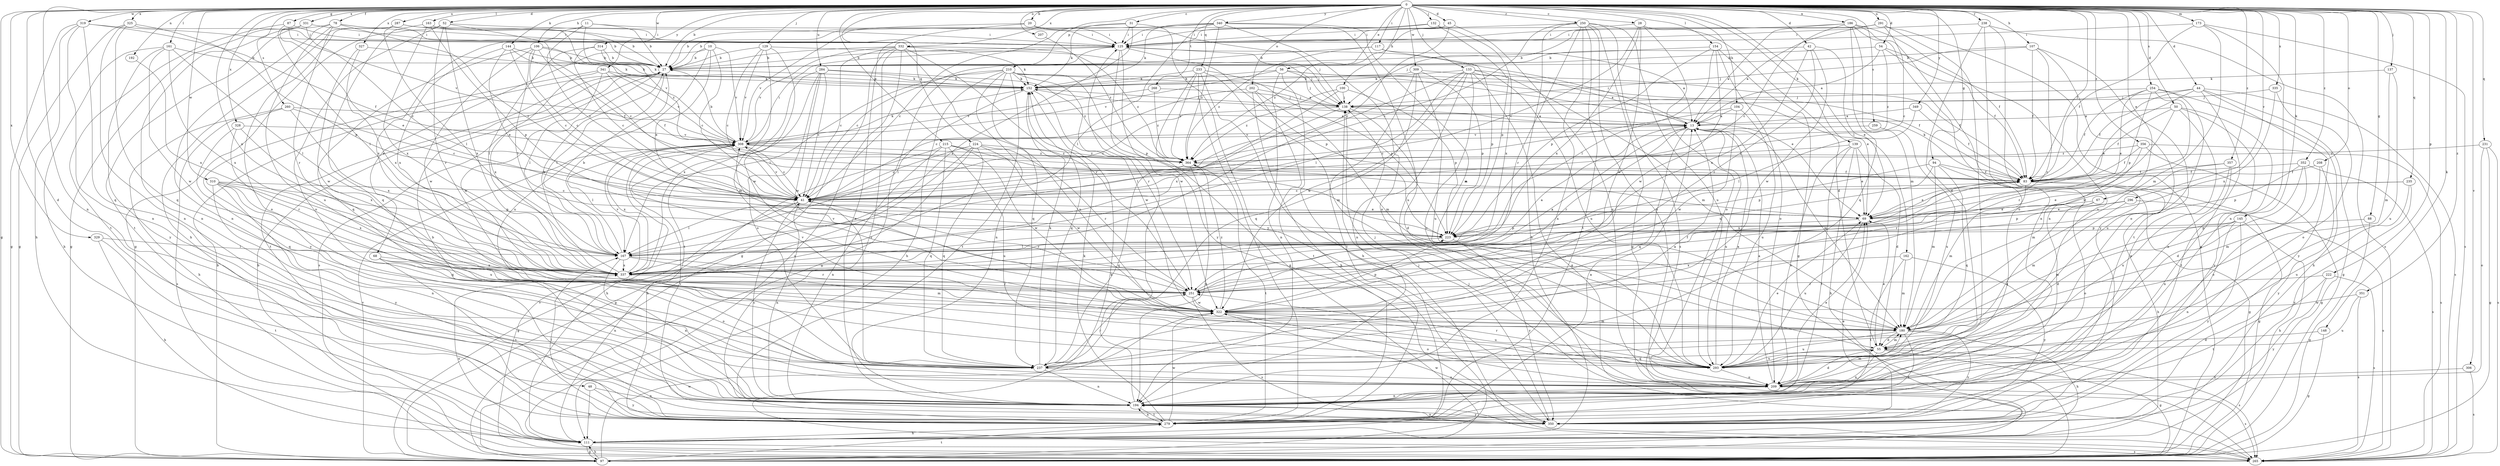 strict digraph  {
0;
10;
11;
13;
20;
27;
28;
31;
41;
42;
44;
45;
48;
50;
52;
54;
55;
56;
67;
68;
69;
78;
83;
87;
88;
94;
97;
100;
104;
106;
107;
111;
117;
125;
129;
132;
133;
137;
138;
139;
144;
145;
148;
152;
154;
161;
162;
163;
167;
173;
180;
186;
192;
194;
202;
207;
208;
209;
210;
215;
222;
223;
224;
231;
233;
235;
237;
238;
250;
251;
254;
259;
260;
265;
268;
279;
284;
287;
291;
293;
296;
306;
308;
309;
310;
314;
319;
322;
325;
327;
328;
329;
331;
332;
335;
337;
340;
341;
349;
350;
351;
352;
356;
357;
364;
0 -> 20  [label=b];
0 -> 27  [label=b];
0 -> 28  [label=c];
0 -> 31  [label=c];
0 -> 42  [label=d];
0 -> 44  [label=d];
0 -> 45  [label=d];
0 -> 48  [label=d];
0 -> 50  [label=d];
0 -> 52  [label=d];
0 -> 54  [label=d];
0 -> 56  [label=e];
0 -> 67  [label=e];
0 -> 78  [label=f];
0 -> 83  [label=f];
0 -> 87  [label=g];
0 -> 88  [label=g];
0 -> 94  [label=g];
0 -> 97  [label=g];
0 -> 100  [label=h];
0 -> 104  [label=h];
0 -> 106  [label=h];
0 -> 107  [label=h];
0 -> 117  [label=i];
0 -> 129  [label=j];
0 -> 132  [label=j];
0 -> 133  [label=j];
0 -> 137  [label=j];
0 -> 139  [label=k];
0 -> 144  [label=k];
0 -> 145  [label=k];
0 -> 148  [label=k];
0 -> 154  [label=l];
0 -> 161  [label=l];
0 -> 162  [label=l];
0 -> 163  [label=l];
0 -> 173  [label=m];
0 -> 186  [label=n];
0 -> 192  [label=n];
0 -> 194  [label=n];
0 -> 202  [label=o];
0 -> 207  [label=o];
0 -> 208  [label=o];
0 -> 210  [label=p];
0 -> 215  [label=p];
0 -> 222  [label=p];
0 -> 224  [label=q];
0 -> 231  [label=q];
0 -> 233  [label=q];
0 -> 235  [label=q];
0 -> 238  [label=r];
0 -> 250  [label=r];
0 -> 254  [label=s];
0 -> 259  [label=s];
0 -> 260  [label=s];
0 -> 268  [label=t];
0 -> 284  [label=u];
0 -> 287  [label=u];
0 -> 291  [label=u];
0 -> 296  [label=v];
0 -> 306  [label=v];
0 -> 309  [label=w];
0 -> 310  [label=w];
0 -> 314  [label=w];
0 -> 319  [label=w];
0 -> 325  [label=x];
0 -> 327  [label=x];
0 -> 328  [label=x];
0 -> 329  [label=x];
0 -> 331  [label=x];
0 -> 332  [label=x];
0 -> 335  [label=x];
0 -> 337  [label=x];
0 -> 340  [label=y];
0 -> 341  [label=y];
0 -> 349  [label=y];
0 -> 351  [label=z];
0 -> 352  [label=z];
0 -> 356  [label=z];
0 -> 357  [label=z];
10 -> 27  [label=b];
10 -> 41  [label=c];
10 -> 68  [label=e];
10 -> 69  [label=e];
10 -> 293  [label=u];
10 -> 308  [label=v];
11 -> 27  [label=b];
11 -> 41  [label=c];
11 -> 125  [label=i];
11 -> 337  [label=x];
11 -> 364  [label=z];
13 -> 125  [label=i];
13 -> 180  [label=m];
13 -> 237  [label=q];
13 -> 251  [label=r];
13 -> 293  [label=u];
13 -> 308  [label=v];
20 -> 125  [label=i];
20 -> 138  [label=j];
20 -> 194  [label=n];
20 -> 308  [label=v];
27 -> 152  [label=k];
27 -> 167  [label=l];
27 -> 265  [label=s];
27 -> 279  [label=t];
27 -> 322  [label=w];
28 -> 41  [label=c];
28 -> 55  [label=d];
28 -> 125  [label=i];
28 -> 209  [label=o];
28 -> 322  [label=w];
28 -> 337  [label=x];
31 -> 41  [label=c];
31 -> 125  [label=i];
31 -> 152  [label=k];
31 -> 337  [label=x];
31 -> 350  [label=y];
41 -> 69  [label=e];
41 -> 97  [label=g];
41 -> 167  [label=l];
41 -> 194  [label=n];
41 -> 251  [label=r];
41 -> 308  [label=v];
42 -> 27  [label=b];
42 -> 69  [label=e];
42 -> 251  [label=r];
42 -> 322  [label=w];
42 -> 337  [label=x];
44 -> 69  [label=e];
44 -> 83  [label=f];
44 -> 97  [label=g];
44 -> 138  [label=j];
44 -> 194  [label=n];
44 -> 265  [label=s];
44 -> 350  [label=y];
45 -> 41  [label=c];
45 -> 125  [label=i];
45 -> 209  [label=o];
45 -> 364  [label=z];
48 -> 111  [label=h];
48 -> 194  [label=n];
48 -> 350  [label=y];
50 -> 13  [label=a];
50 -> 83  [label=f];
50 -> 194  [label=n];
50 -> 251  [label=r];
50 -> 279  [label=t];
50 -> 350  [label=y];
52 -> 41  [label=c];
52 -> 97  [label=g];
52 -> 125  [label=i];
52 -> 209  [label=o];
52 -> 251  [label=r];
52 -> 337  [label=x];
54 -> 13  [label=a];
54 -> 27  [label=b];
54 -> 83  [label=f];
54 -> 293  [label=u];
54 -> 364  [label=z];
55 -> 69  [label=e];
55 -> 97  [label=g];
55 -> 180  [label=m];
55 -> 194  [label=n];
55 -> 237  [label=q];
55 -> 265  [label=s];
55 -> 293  [label=u];
56 -> 69  [label=e];
56 -> 83  [label=f];
56 -> 111  [label=h];
56 -> 138  [label=j];
56 -> 152  [label=k];
56 -> 194  [label=n];
56 -> 308  [label=v];
67 -> 69  [label=e];
67 -> 209  [label=o];
67 -> 237  [label=q];
68 -> 194  [label=n];
68 -> 209  [label=o];
68 -> 279  [label=t];
68 -> 337  [label=x];
69 -> 223  [label=p];
69 -> 293  [label=u];
78 -> 27  [label=b];
78 -> 41  [label=c];
78 -> 125  [label=i];
78 -> 194  [label=n];
78 -> 251  [label=r];
78 -> 279  [label=t];
78 -> 293  [label=u];
83 -> 41  [label=c];
83 -> 69  [label=e];
83 -> 97  [label=g];
83 -> 111  [label=h];
83 -> 152  [label=k];
83 -> 180  [label=m];
83 -> 337  [label=x];
87 -> 125  [label=i];
87 -> 167  [label=l];
87 -> 279  [label=t];
87 -> 308  [label=v];
88 -> 97  [label=g];
88 -> 223  [label=p];
94 -> 83  [label=f];
94 -> 97  [label=g];
94 -> 180  [label=m];
94 -> 223  [label=p];
94 -> 237  [label=q];
94 -> 337  [label=x];
97 -> 27  [label=b];
97 -> 111  [label=h];
97 -> 279  [label=t];
97 -> 308  [label=v];
97 -> 322  [label=w];
100 -> 138  [label=j];
100 -> 223  [label=p];
100 -> 337  [label=x];
100 -> 364  [label=z];
104 -> 13  [label=a];
104 -> 41  [label=c];
104 -> 293  [label=u];
104 -> 322  [label=w];
106 -> 27  [label=b];
106 -> 41  [label=c];
106 -> 83  [label=f];
106 -> 152  [label=k];
106 -> 167  [label=l];
106 -> 237  [label=q];
106 -> 322  [label=w];
107 -> 27  [label=b];
107 -> 83  [label=f];
107 -> 138  [label=j];
107 -> 209  [label=o];
107 -> 251  [label=r];
107 -> 279  [label=t];
111 -> 97  [label=g];
111 -> 265  [label=s];
111 -> 337  [label=x];
117 -> 13  [label=a];
117 -> 27  [label=b];
117 -> 223  [label=p];
117 -> 364  [label=z];
125 -> 27  [label=b];
125 -> 41  [label=c];
125 -> 138  [label=j];
125 -> 223  [label=p];
125 -> 322  [label=w];
125 -> 350  [label=y];
129 -> 27  [label=b];
129 -> 41  [label=c];
129 -> 138  [label=j];
129 -> 180  [label=m];
129 -> 308  [label=v];
129 -> 322  [label=w];
132 -> 27  [label=b];
132 -> 125  [label=i];
132 -> 223  [label=p];
132 -> 337  [label=x];
133 -> 13  [label=a];
133 -> 97  [label=g];
133 -> 152  [label=k];
133 -> 167  [label=l];
133 -> 180  [label=m];
133 -> 194  [label=n];
133 -> 209  [label=o];
133 -> 293  [label=u];
133 -> 322  [label=w];
133 -> 337  [label=x];
137 -> 152  [label=k];
137 -> 180  [label=m];
137 -> 293  [label=u];
138 -> 13  [label=a];
138 -> 41  [label=c];
138 -> 55  [label=d];
138 -> 167  [label=l];
139 -> 55  [label=d];
139 -> 69  [label=e];
139 -> 111  [label=h];
139 -> 209  [label=o];
139 -> 279  [label=t];
139 -> 364  [label=z];
144 -> 27  [label=b];
144 -> 41  [label=c];
144 -> 69  [label=e];
144 -> 152  [label=k];
144 -> 337  [label=x];
145 -> 55  [label=d];
145 -> 111  [label=h];
145 -> 180  [label=m];
145 -> 194  [label=n];
145 -> 223  [label=p];
145 -> 350  [label=y];
148 -> 55  [label=d];
148 -> 97  [label=g];
152 -> 138  [label=j];
152 -> 167  [label=l];
152 -> 237  [label=q];
152 -> 322  [label=w];
154 -> 27  [label=b];
154 -> 97  [label=g];
154 -> 167  [label=l];
154 -> 209  [label=o];
154 -> 223  [label=p];
154 -> 322  [label=w];
161 -> 27  [label=b];
161 -> 111  [label=h];
161 -> 167  [label=l];
161 -> 322  [label=w];
161 -> 337  [label=x];
161 -> 350  [label=y];
162 -> 180  [label=m];
162 -> 279  [label=t];
162 -> 337  [label=x];
162 -> 350  [label=y];
163 -> 27  [label=b];
163 -> 125  [label=i];
163 -> 223  [label=p];
163 -> 237  [label=q];
163 -> 337  [label=x];
167 -> 27  [label=b];
167 -> 180  [label=m];
167 -> 194  [label=n];
167 -> 251  [label=r];
167 -> 337  [label=x];
173 -> 83  [label=f];
173 -> 125  [label=i];
173 -> 180  [label=m];
173 -> 194  [label=n];
173 -> 265  [label=s];
180 -> 55  [label=d];
180 -> 111  [label=h];
180 -> 279  [label=t];
180 -> 293  [label=u];
180 -> 308  [label=v];
180 -> 350  [label=y];
186 -> 13  [label=a];
186 -> 41  [label=c];
186 -> 83  [label=f];
186 -> 125  [label=i];
186 -> 180  [label=m];
186 -> 194  [label=n];
186 -> 237  [label=q];
186 -> 350  [label=y];
192 -> 337  [label=x];
194 -> 27  [label=b];
194 -> 41  [label=c];
194 -> 125  [label=i];
194 -> 279  [label=t];
194 -> 350  [label=y];
202 -> 41  [label=c];
202 -> 111  [label=h];
202 -> 138  [label=j];
202 -> 180  [label=m];
202 -> 279  [label=t];
207 -> 364  [label=z];
208 -> 83  [label=f];
208 -> 180  [label=m];
208 -> 350  [label=y];
209 -> 13  [label=a];
209 -> 55  [label=d];
209 -> 69  [label=e];
209 -> 180  [label=m];
209 -> 194  [label=n];
209 -> 265  [label=s];
210 -> 13  [label=a];
210 -> 69  [label=e];
210 -> 97  [label=g];
210 -> 111  [label=h];
210 -> 152  [label=k];
210 -> 167  [label=l];
210 -> 194  [label=n];
210 -> 223  [label=p];
210 -> 237  [label=q];
210 -> 251  [label=r];
210 -> 279  [label=t];
215 -> 69  [label=e];
215 -> 111  [label=h];
215 -> 194  [label=n];
215 -> 237  [label=q];
215 -> 293  [label=u];
215 -> 322  [label=w];
215 -> 364  [label=z];
222 -> 251  [label=r];
222 -> 265  [label=s];
222 -> 279  [label=t];
222 -> 350  [label=y];
223 -> 167  [label=l];
223 -> 350  [label=y];
224 -> 41  [label=c];
224 -> 97  [label=g];
224 -> 111  [label=h];
224 -> 237  [label=q];
224 -> 251  [label=r];
224 -> 322  [label=w];
224 -> 364  [label=z];
231 -> 97  [label=g];
231 -> 209  [label=o];
231 -> 265  [label=s];
231 -> 364  [label=z];
233 -> 97  [label=g];
233 -> 152  [label=k];
233 -> 180  [label=m];
233 -> 223  [label=p];
233 -> 265  [label=s];
233 -> 279  [label=t];
233 -> 364  [label=z];
235 -> 41  [label=c];
235 -> 69  [label=e];
235 -> 293  [label=u];
235 -> 350  [label=y];
237 -> 13  [label=a];
237 -> 41  [label=c];
237 -> 152  [label=k];
237 -> 194  [label=n];
237 -> 209  [label=o];
237 -> 251  [label=r];
238 -> 55  [label=d];
238 -> 125  [label=i];
238 -> 194  [label=n];
238 -> 209  [label=o];
238 -> 265  [label=s];
250 -> 41  [label=c];
250 -> 97  [label=g];
250 -> 111  [label=h];
250 -> 125  [label=i];
250 -> 194  [label=n];
250 -> 209  [label=o];
250 -> 251  [label=r];
250 -> 265  [label=s];
250 -> 279  [label=t];
250 -> 293  [label=u];
251 -> 13  [label=a];
251 -> 83  [label=f];
251 -> 265  [label=s];
251 -> 308  [label=v];
251 -> 322  [label=w];
254 -> 69  [label=e];
254 -> 83  [label=f];
254 -> 111  [label=h];
254 -> 138  [label=j];
254 -> 223  [label=p];
254 -> 293  [label=u];
254 -> 322  [label=w];
259 -> 293  [label=u];
259 -> 308  [label=v];
260 -> 13  [label=a];
260 -> 41  [label=c];
260 -> 111  [label=h];
260 -> 265  [label=s];
260 -> 337  [label=x];
265 -> 27  [label=b];
265 -> 138  [label=j];
265 -> 152  [label=k];
265 -> 308  [label=v];
268 -> 138  [label=j];
268 -> 308  [label=v];
268 -> 364  [label=z];
279 -> 13  [label=a];
279 -> 111  [label=h];
279 -> 152  [label=k];
279 -> 167  [label=l];
279 -> 194  [label=n];
279 -> 322  [label=w];
284 -> 41  [label=c];
284 -> 152  [label=k];
284 -> 209  [label=o];
284 -> 279  [label=t];
284 -> 322  [label=w];
284 -> 337  [label=x];
284 -> 364  [label=z];
287 -> 111  [label=h];
287 -> 125  [label=i];
287 -> 167  [label=l];
287 -> 209  [label=o];
287 -> 308  [label=v];
291 -> 13  [label=a];
291 -> 41  [label=c];
291 -> 97  [label=g];
291 -> 125  [label=i];
291 -> 138  [label=j];
291 -> 209  [label=o];
293 -> 13  [label=a];
293 -> 69  [label=e];
293 -> 138  [label=j];
293 -> 209  [label=o];
293 -> 251  [label=r];
296 -> 69  [label=e];
296 -> 180  [label=m];
296 -> 223  [label=p];
296 -> 265  [label=s];
306 -> 209  [label=o];
306 -> 265  [label=s];
308 -> 27  [label=b];
308 -> 41  [label=c];
308 -> 83  [label=f];
308 -> 125  [label=i];
308 -> 152  [label=k];
308 -> 167  [label=l];
308 -> 337  [label=x];
308 -> 364  [label=z];
309 -> 83  [label=f];
309 -> 152  [label=k];
309 -> 223  [label=p];
309 -> 237  [label=q];
309 -> 279  [label=t];
309 -> 293  [label=u];
310 -> 41  [label=c];
310 -> 194  [label=n];
310 -> 223  [label=p];
310 -> 237  [label=q];
310 -> 293  [label=u];
310 -> 337  [label=x];
310 -> 350  [label=y];
314 -> 27  [label=b];
314 -> 41  [label=c];
314 -> 152  [label=k];
314 -> 167  [label=l];
319 -> 83  [label=f];
319 -> 97  [label=g];
319 -> 111  [label=h];
319 -> 125  [label=i];
319 -> 194  [label=n];
319 -> 237  [label=q];
322 -> 180  [label=m];
322 -> 209  [label=o];
322 -> 223  [label=p];
322 -> 293  [label=u];
322 -> 364  [label=z];
325 -> 97  [label=g];
325 -> 125  [label=i];
325 -> 194  [label=n];
325 -> 223  [label=p];
325 -> 237  [label=q];
327 -> 27  [label=b];
327 -> 322  [label=w];
327 -> 337  [label=x];
328 -> 237  [label=q];
328 -> 251  [label=r];
328 -> 308  [label=v];
328 -> 337  [label=x];
329 -> 111  [label=h];
329 -> 167  [label=l];
329 -> 279  [label=t];
331 -> 41  [label=c];
331 -> 69  [label=e];
331 -> 97  [label=g];
331 -> 125  [label=i];
331 -> 194  [label=n];
332 -> 27  [label=b];
332 -> 41  [label=c];
332 -> 97  [label=g];
332 -> 152  [label=k];
332 -> 251  [label=r];
332 -> 265  [label=s];
332 -> 293  [label=u];
332 -> 308  [label=v];
332 -> 350  [label=y];
332 -> 364  [label=z];
335 -> 138  [label=j];
335 -> 209  [label=o];
335 -> 337  [label=x];
337 -> 13  [label=a];
337 -> 27  [label=b];
337 -> 251  [label=r];
337 -> 308  [label=v];
340 -> 27  [label=b];
340 -> 125  [label=i];
340 -> 152  [label=k];
340 -> 167  [label=l];
340 -> 180  [label=m];
340 -> 209  [label=o];
340 -> 293  [label=u];
340 -> 364  [label=z];
341 -> 83  [label=f];
341 -> 152  [label=k];
341 -> 167  [label=l];
341 -> 308  [label=v];
341 -> 337  [label=x];
341 -> 350  [label=y];
349 -> 13  [label=a];
349 -> 83  [label=f];
349 -> 167  [label=l];
350 -> 69  [label=e];
350 -> 138  [label=j];
350 -> 194  [label=n];
350 -> 308  [label=v];
350 -> 322  [label=w];
351 -> 265  [label=s];
351 -> 293  [label=u];
351 -> 322  [label=w];
352 -> 55  [label=d];
352 -> 83  [label=f];
352 -> 209  [label=o];
352 -> 223  [label=p];
352 -> 265  [label=s];
356 -> 83  [label=f];
356 -> 97  [label=g];
356 -> 180  [label=m];
356 -> 265  [label=s];
356 -> 364  [label=z];
357 -> 83  [label=f];
357 -> 194  [label=n];
357 -> 251  [label=r];
357 -> 293  [label=u];
364 -> 83  [label=f];
364 -> 194  [label=n];
364 -> 237  [label=q];
364 -> 279  [label=t];
}
